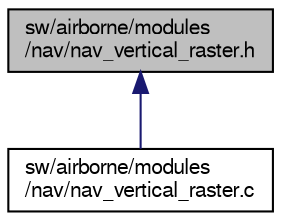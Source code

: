 digraph "sw/airborne/modules/nav/nav_vertical_raster.h"
{
  edge [fontname="FreeSans",fontsize="10",labelfontname="FreeSans",labelfontsize="10"];
  node [fontname="FreeSans",fontsize="10",shape=record];
  Node1 [label="sw/airborne/modules\l/nav/nav_vertical_raster.h",height=0.2,width=0.4,color="black", fillcolor="grey75", style="filled", fontcolor="black"];
  Node1 -> Node2 [dir="back",color="midnightblue",fontsize="10",style="solid",fontname="FreeSans"];
  Node2 [label="sw/airborne/modules\l/nav/nav_vertical_raster.c",height=0.2,width=0.4,color="black", fillcolor="white", style="filled",URL="$nav__vertical__raster_8c.html",tooltip="from OSAM advanced navigation routines "];
}
